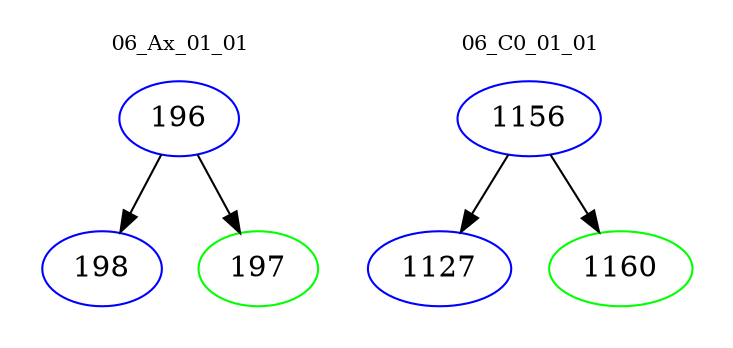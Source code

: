 digraph{
subgraph cluster_0 {
color = white
label = "06_Ax_01_01";
fontsize=10;
T0_196 [label="196", color="blue"]
T0_196 -> T0_198 [color="black"]
T0_198 [label="198", color="blue"]
T0_196 -> T0_197 [color="black"]
T0_197 [label="197", color="green"]
}
subgraph cluster_1 {
color = white
label = "06_C0_01_01";
fontsize=10;
T1_1156 [label="1156", color="blue"]
T1_1156 -> T1_1127 [color="black"]
T1_1127 [label="1127", color="blue"]
T1_1156 -> T1_1160 [color="black"]
T1_1160 [label="1160", color="green"]
}
}
